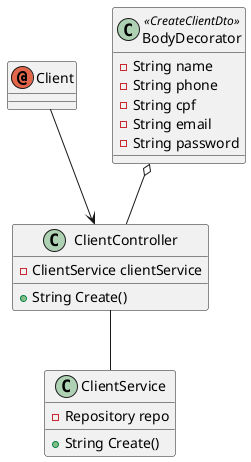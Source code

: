 @startuml DiagramClass
   
    annotation Client

    class ClientController{
      -ClientService clientService
      +String Create()
    }

    class BodyDecorator <<CreateClientDto>> {
      -String name
      -String phone
      -String cpf
      -String email
      -String password
    }

    class ClientService{
      -Repository repo
      +String Create()
    }

    Client --> ClientController
    BodyDecorator  o-- ClientController
    ClientController -- ClientService
  
@enduml